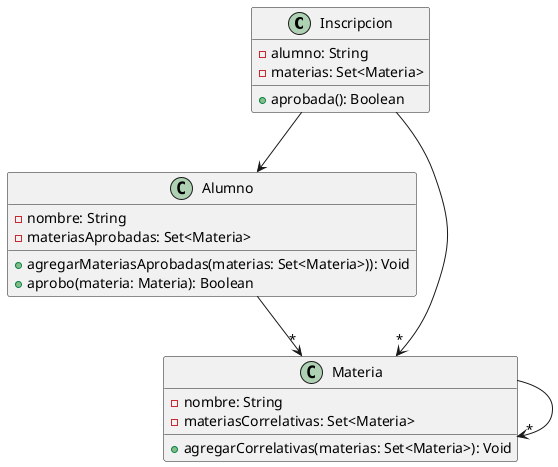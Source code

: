 @startuml
Inscripcion --> Alumno
Alumno -->"*" Materia
Inscripcion -->"*" Materia
Materia -->"*" Materia

class Alumno {
    - nombre: String
    - materiasAprobadas: Set<Materia>

    + agregarMateriasAprobadas(materias: Set<Materia>)): Void
    + aprobo(materia: Materia): Boolean
}

class Inscripcion {
    - alumno: String
    - materias: Set<Materia>

    + aprobada(): Boolean
}

class Materia {
    - nombre: String
    - materiasCorrelativas: Set<Materia>

    + agregarCorrelativas(materias: Set<Materia>): Void
}
@enduml